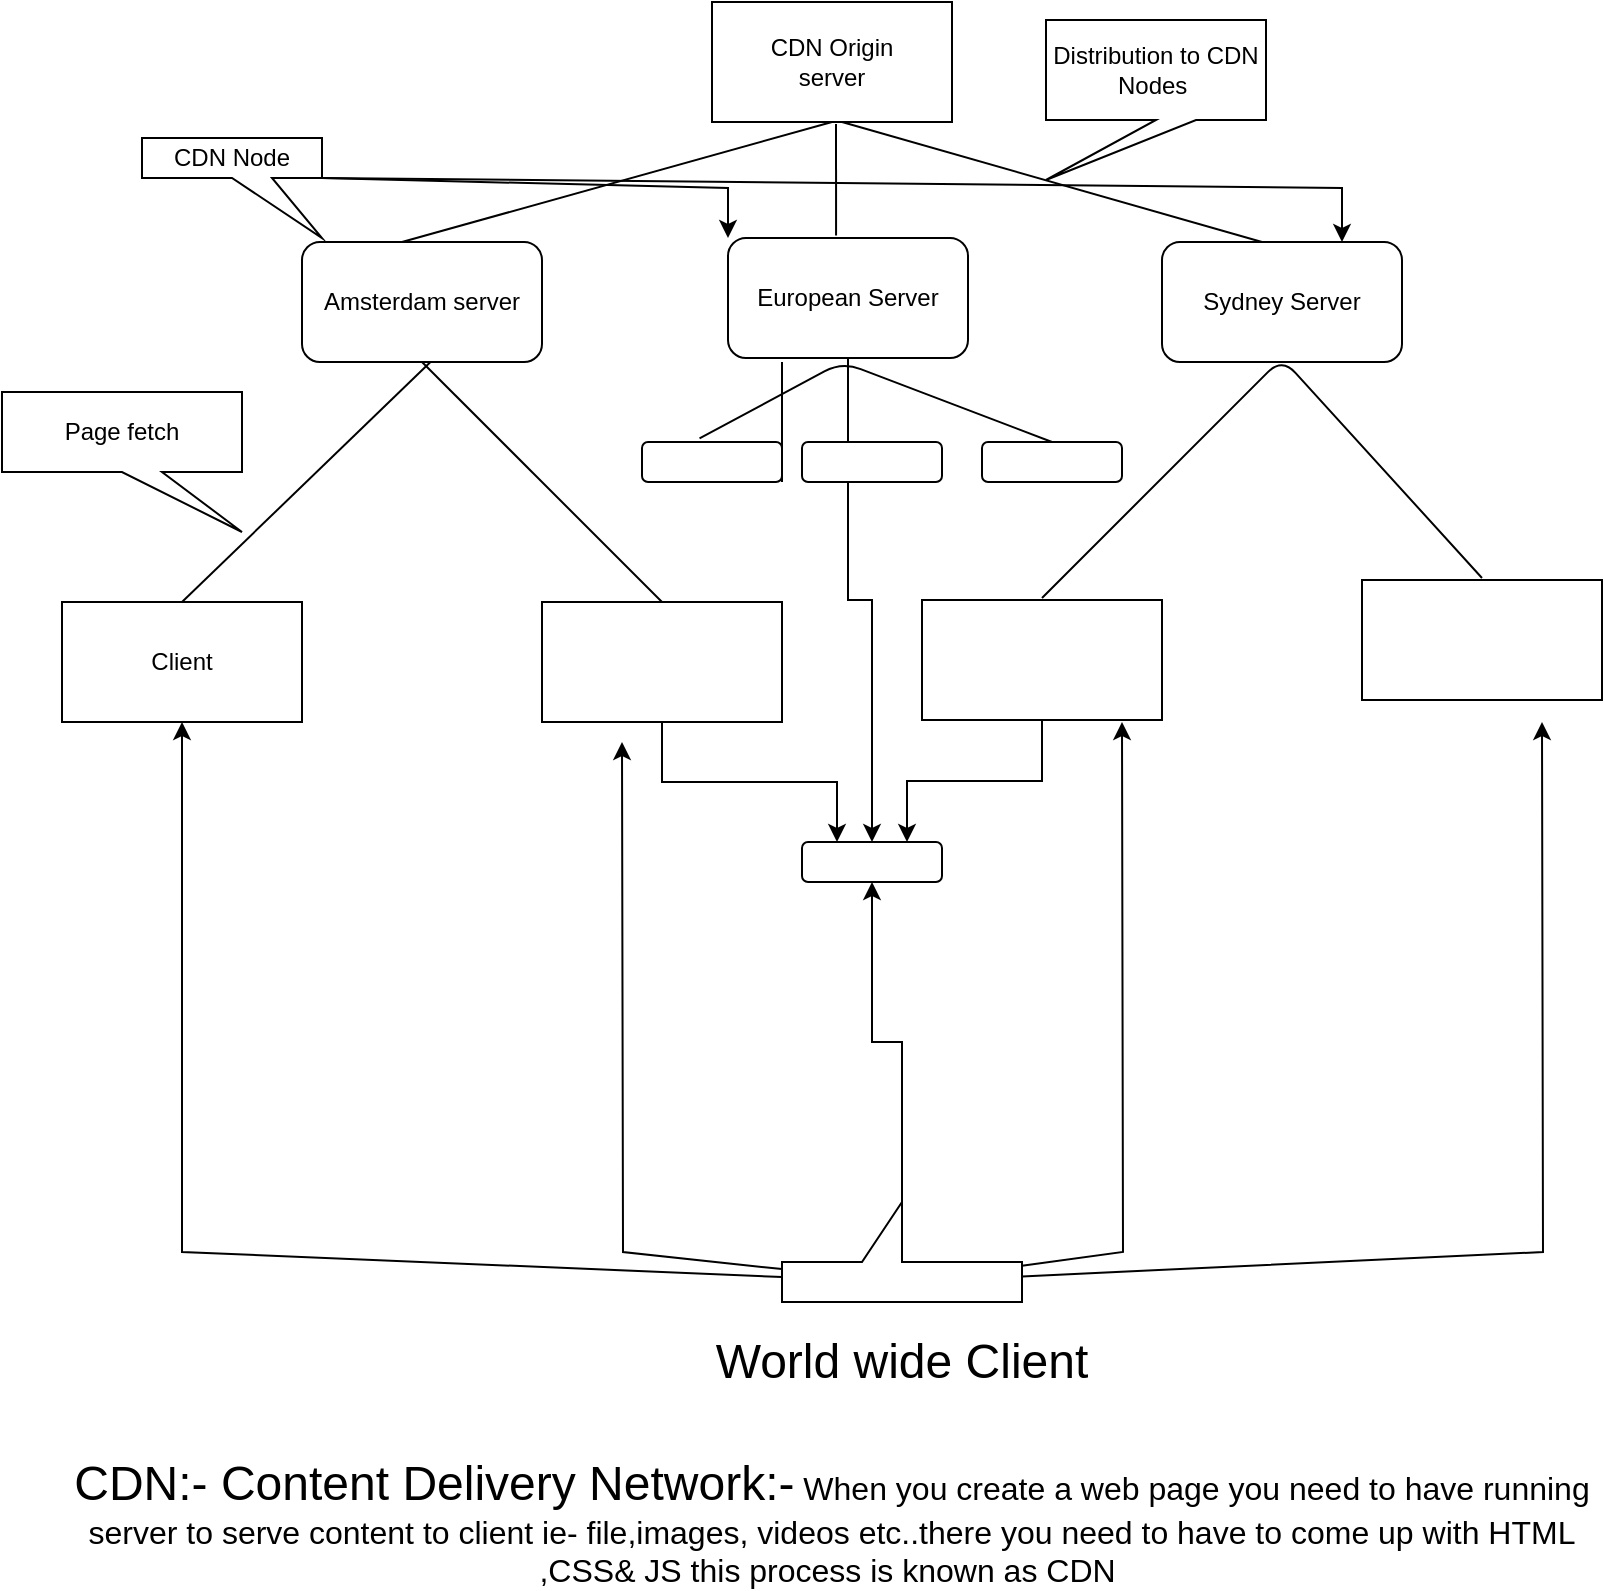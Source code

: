 <mxfile version="13.6.6" type="github"><diagram id="2i50KsK24GxQg3cfIlHp" name="Page-1"><mxGraphModel dx="1038" dy="568" grid="1" gridSize="10" guides="1" tooltips="1" connect="1" arrows="1" fold="1" page="1" pageScale="1" pageWidth="850" pageHeight="1100" math="0" shadow="0"><root><mxCell id="0"/><mxCell id="1" parent="0"/><mxCell id="MK76ywJr2P-t2xvG0aXb-1" value="CDN Origin&lt;br&gt;server" style="rounded=0;whiteSpace=wrap;html=1;" vertex="1" parent="1"><mxGeometry x="365" y="80" width="120" height="60" as="geometry"/></mxCell><mxCell id="MK76ywJr2P-t2xvG0aXb-2" value="Amsterdam server" style="rounded=1;whiteSpace=wrap;html=1;" vertex="1" parent="1"><mxGeometry x="160" y="200" width="120" height="60" as="geometry"/></mxCell><mxCell id="MK76ywJr2P-t2xvG0aXb-3" value="Sydney Server" style="rounded=1;whiteSpace=wrap;html=1;" vertex="1" parent="1"><mxGeometry x="590" y="200" width="120" height="60" as="geometry"/></mxCell><mxCell id="MK76ywJr2P-t2xvG0aXb-22" style="edgeStyle=orthogonalEdgeStyle;rounded=0;orthogonalLoop=1;jettySize=auto;html=1;entryX=0.5;entryY=0;entryDx=0;entryDy=0;" edge="1" parent="1" source="MK76ywJr2P-t2xvG0aXb-4" target="MK76ywJr2P-t2xvG0aXb-17"><mxGeometry relative="1" as="geometry"/></mxCell><mxCell id="MK76ywJr2P-t2xvG0aXb-4" value="European Server" style="rounded=1;whiteSpace=wrap;html=1;" vertex="1" parent="1"><mxGeometry x="373" y="198" width="120" height="60" as="geometry"/></mxCell><mxCell id="MK76ywJr2P-t2xvG0aXb-5" value="Client" style="rounded=0;whiteSpace=wrap;html=1;" vertex="1" parent="1"><mxGeometry x="40" y="380" width="120" height="60" as="geometry"/></mxCell><mxCell id="MK76ywJr2P-t2xvG0aXb-23" style="edgeStyle=orthogonalEdgeStyle;rounded=0;orthogonalLoop=1;jettySize=auto;html=1;exitX=0.5;exitY=1;exitDx=0;exitDy=0;entryX=0.25;entryY=0;entryDx=0;entryDy=0;" edge="1" parent="1" source="MK76ywJr2P-t2xvG0aXb-6" target="MK76ywJr2P-t2xvG0aXb-17"><mxGeometry relative="1" as="geometry"/></mxCell><mxCell id="MK76ywJr2P-t2xvG0aXb-6" value="" style="rounded=0;whiteSpace=wrap;html=1;" vertex="1" parent="1"><mxGeometry x="280" y="380" width="120" height="60" as="geometry"/></mxCell><mxCell id="MK76ywJr2P-t2xvG0aXb-24" style="edgeStyle=orthogonalEdgeStyle;rounded=0;orthogonalLoop=1;jettySize=auto;html=1;entryX=0.75;entryY=0;entryDx=0;entryDy=0;" edge="1" parent="1" source="MK76ywJr2P-t2xvG0aXb-7" target="MK76ywJr2P-t2xvG0aXb-17"><mxGeometry relative="1" as="geometry"/></mxCell><mxCell id="MK76ywJr2P-t2xvG0aXb-7" value="" style="rounded=0;whiteSpace=wrap;html=1;" vertex="1" parent="1"><mxGeometry x="470" y="379" width="120" height="60" as="geometry"/></mxCell><mxCell id="MK76ywJr2P-t2xvG0aXb-8" value="" style="rounded=0;whiteSpace=wrap;html=1;" vertex="1" parent="1"><mxGeometry x="690" y="369" width="120" height="60" as="geometry"/></mxCell><mxCell id="MK76ywJr2P-t2xvG0aXb-9" value="" style="endArrow=none;html=1;entryX=0.5;entryY=1;entryDx=0;entryDy=0;" edge="1" parent="1" target="MK76ywJr2P-t2xvG0aXb-1"><mxGeometry width="50" height="50" relative="1" as="geometry"><mxPoint x="210" y="200" as="sourcePoint"/><mxPoint x="350" y="140" as="targetPoint"/></mxGeometry></mxCell><mxCell id="MK76ywJr2P-t2xvG0aXb-10" value="" style="endArrow=none;html=1;exitX=0.5;exitY=0;exitDx=0;exitDy=0;entryX=0.5;entryY=1;entryDx=0;entryDy=0;" edge="1" parent="1" source="MK76ywJr2P-t2xvG0aXb-5"><mxGeometry width="50" height="50" relative="1" as="geometry"><mxPoint x="70" y="319.82" as="sourcePoint"/><mxPoint x="224.24" y="260" as="targetPoint"/></mxGeometry></mxCell><mxCell id="MK76ywJr2P-t2xvG0aXb-11" value="" style="endArrow=none;html=1;exitX=0.5;exitY=0;exitDx=0;exitDy=0;entryX=0.5;entryY=1;entryDx=0;entryDy=0;" edge="1" parent="1" source="MK76ywJr2P-t2xvG0aXb-6" target="MK76ywJr2P-t2xvG0aXb-2"><mxGeometry width="50" height="50" relative="1" as="geometry"><mxPoint x="100" y="390" as="sourcePoint"/><mxPoint x="224.24" y="270" as="targetPoint"/></mxGeometry></mxCell><mxCell id="MK76ywJr2P-t2xvG0aXb-12" value="" style="endArrow=none;html=1;" edge="1" parent="1"><mxGeometry width="50" height="50" relative="1" as="geometry"><mxPoint x="640" y="200" as="sourcePoint"/><mxPoint x="430" y="140" as="targetPoint"/></mxGeometry></mxCell><mxCell id="MK76ywJr2P-t2xvG0aXb-13" value="" style="endArrow=none;html=1;exitX=0.417;exitY=-0.07;exitDx=0;exitDy=0;exitPerimeter=0;" edge="1" parent="1"><mxGeometry width="50" height="50" relative="1" as="geometry"><mxPoint x="427.04" y="196.8" as="sourcePoint"/><mxPoint x="427" y="141" as="targetPoint"/></mxGeometry></mxCell><mxCell id="MK76ywJr2P-t2xvG0aXb-15" value="" style="endArrow=none;html=1;exitX=0.5;exitY=0;exitDx=0;exitDy=0;entryX=0.5;entryY=0;entryDx=0;entryDy=0;" edge="1" parent="1"><mxGeometry width="50" height="50" relative="1" as="geometry"><mxPoint x="750" y="368" as="sourcePoint"/><mxPoint x="530" y="378" as="targetPoint"/><Array as="points"><mxPoint x="650" y="258"/></Array></mxGeometry></mxCell><mxCell id="MK76ywJr2P-t2xvG0aXb-16" value="" style="rounded=1;whiteSpace=wrap;html=1;" vertex="1" parent="1"><mxGeometry x="330" y="300" width="70" height="20" as="geometry"/></mxCell><mxCell id="MK76ywJr2P-t2xvG0aXb-17" value="" style="rounded=1;whiteSpace=wrap;html=1;" vertex="1" parent="1"><mxGeometry x="410" y="500" width="70" height="20" as="geometry"/></mxCell><mxCell id="MK76ywJr2P-t2xvG0aXb-18" value="" style="rounded=1;whiteSpace=wrap;html=1;" vertex="1" parent="1"><mxGeometry x="410" y="300" width="70" height="20" as="geometry"/></mxCell><mxCell id="MK76ywJr2P-t2xvG0aXb-19" value="" style="rounded=1;whiteSpace=wrap;html=1;" vertex="1" parent="1"><mxGeometry x="500" y="300" width="70" height="20" as="geometry"/></mxCell><mxCell id="MK76ywJr2P-t2xvG0aXb-20" value="" style="endArrow=none;html=1;" edge="1" parent="1"><mxGeometry width="50" height="50" relative="1" as="geometry"><mxPoint x="400" y="320" as="sourcePoint"/><mxPoint x="400" y="260" as="targetPoint"/></mxGeometry></mxCell><mxCell id="MK76ywJr2P-t2xvG0aXb-21" value="" style="endArrow=none;html=1;exitX=0.5;exitY=0;exitDx=0;exitDy=0;entryX=0.411;entryY=-0.09;entryDx=0;entryDy=0;entryPerimeter=0;" edge="1" parent="1" source="MK76ywJr2P-t2xvG0aXb-19" target="MK76ywJr2P-t2xvG0aXb-16"><mxGeometry width="50" height="50" relative="1" as="geometry"><mxPoint x="530" y="360" as="sourcePoint"/><mxPoint x="310" y="370" as="targetPoint"/><Array as="points"><mxPoint x="430" y="260"/></Array></mxGeometry></mxCell><mxCell id="MK76ywJr2P-t2xvG0aXb-28" style="edgeStyle=orthogonalEdgeStyle;rounded=0;orthogonalLoop=1;jettySize=auto;html=1;entryX=0;entryY=0;entryDx=0;entryDy=0;" edge="1" parent="1" source="MK76ywJr2P-t2xvG0aXb-25" target="MK76ywJr2P-t2xvG0aXb-4"><mxGeometry relative="1" as="geometry"/></mxCell><mxCell id="MK76ywJr2P-t2xvG0aXb-29" style="edgeStyle=orthogonalEdgeStyle;rounded=0;orthogonalLoop=1;jettySize=auto;html=1;entryX=0.75;entryY=0;entryDx=0;entryDy=0;" edge="1" parent="1" source="MK76ywJr2P-t2xvG0aXb-25" target="MK76ywJr2P-t2xvG0aXb-3"><mxGeometry relative="1" as="geometry"/></mxCell><mxCell id="MK76ywJr2P-t2xvG0aXb-25" value="CDN Node" style="shape=callout;whiteSpace=wrap;html=1;perimeter=calloutPerimeter;position2=1;" vertex="1" parent="1"><mxGeometry x="80" y="148" width="90" height="50" as="geometry"/></mxCell><mxCell id="MK76ywJr2P-t2xvG0aXb-30" value="Distribution to CDN Nodes&amp;nbsp;" style="shape=callout;whiteSpace=wrap;html=1;perimeter=calloutPerimeter;position2=0;" vertex="1" parent="1"><mxGeometry x="532" y="89" width="110" height="80" as="geometry"/></mxCell><mxCell id="MK76ywJr2P-t2xvG0aXb-31" value="Page fetch" style="shape=callout;whiteSpace=wrap;html=1;perimeter=calloutPerimeter;position2=1;" vertex="1" parent="1"><mxGeometry x="10" y="275" width="120" height="70" as="geometry"/></mxCell><mxCell id="MK76ywJr2P-t2xvG0aXb-33" style="edgeStyle=orthogonalEdgeStyle;rounded=0;orthogonalLoop=1;jettySize=auto;html=1;entryX=0.5;entryY=1;entryDx=0;entryDy=0;" edge="1" parent="1" source="MK76ywJr2P-t2xvG0aXb-32" target="MK76ywJr2P-t2xvG0aXb-5"><mxGeometry relative="1" as="geometry"/></mxCell><mxCell id="MK76ywJr2P-t2xvG0aXb-34" style="edgeStyle=orthogonalEdgeStyle;rounded=0;orthogonalLoop=1;jettySize=auto;html=1;" edge="1" parent="1" source="MK76ywJr2P-t2xvG0aXb-32"><mxGeometry relative="1" as="geometry"><mxPoint x="320" y="450" as="targetPoint"/></mxGeometry></mxCell><mxCell id="MK76ywJr2P-t2xvG0aXb-35" style="edgeStyle=orthogonalEdgeStyle;rounded=0;orthogonalLoop=1;jettySize=auto;html=1;" edge="1" parent="1" source="MK76ywJr2P-t2xvG0aXb-32"><mxGeometry relative="1" as="geometry"><mxPoint x="570" y="440" as="targetPoint"/></mxGeometry></mxCell><mxCell id="MK76ywJr2P-t2xvG0aXb-36" style="edgeStyle=orthogonalEdgeStyle;rounded=0;orthogonalLoop=1;jettySize=auto;html=1;" edge="1" parent="1" source="MK76ywJr2P-t2xvG0aXb-32"><mxGeometry relative="1" as="geometry"><mxPoint x="780" y="440" as="targetPoint"/></mxGeometry></mxCell><mxCell id="MK76ywJr2P-t2xvG0aXb-37" style="edgeStyle=orthogonalEdgeStyle;rounded=0;orthogonalLoop=1;jettySize=auto;html=1;entryX=0.5;entryY=1;entryDx=0;entryDy=0;" edge="1" parent="1" source="MK76ywJr2P-t2xvG0aXb-32" target="MK76ywJr2P-t2xvG0aXb-17"><mxGeometry relative="1" as="geometry"/></mxCell><mxCell id="MK76ywJr2P-t2xvG0aXb-32" value="" style="shape=callout;whiteSpace=wrap;html=1;perimeter=calloutPerimeter;rotation=-180;" vertex="1" parent="1"><mxGeometry x="400" y="680" width="120" height="50" as="geometry"/></mxCell><mxCell id="MK76ywJr2P-t2xvG0aXb-38" value="&lt;font style=&quot;font-size: 24px&quot;&gt;World wide Client&lt;/font&gt;" style="text;html=1;strokeColor=none;fillColor=none;align=center;verticalAlign=middle;whiteSpace=wrap;rounded=0;" vertex="1" parent="1"><mxGeometry x="355" y="730" width="210" height="60" as="geometry"/></mxCell><mxCell id="MK76ywJr2P-t2xvG0aXb-39" value="&lt;font style=&quot;font-size: 24px&quot;&gt;CDN:- Content Delivery Network:-&lt;/font&gt;&lt;font size=&quot;3&quot;&gt;&amp;nbsp;When you create a web page you need to have running server to serve content to client ie- file,images, videos etc..there you need to have to come up with HTML ,CSS&amp;amp; JS this process is known as CDN&amp;nbsp;&lt;/font&gt;" style="text;html=1;strokeColor=none;fillColor=none;align=center;verticalAlign=middle;whiteSpace=wrap;rounded=0;" vertex="1" parent="1"><mxGeometry x="45" y="810" width="760" height="60" as="geometry"/></mxCell></root></mxGraphModel></diagram></mxfile>